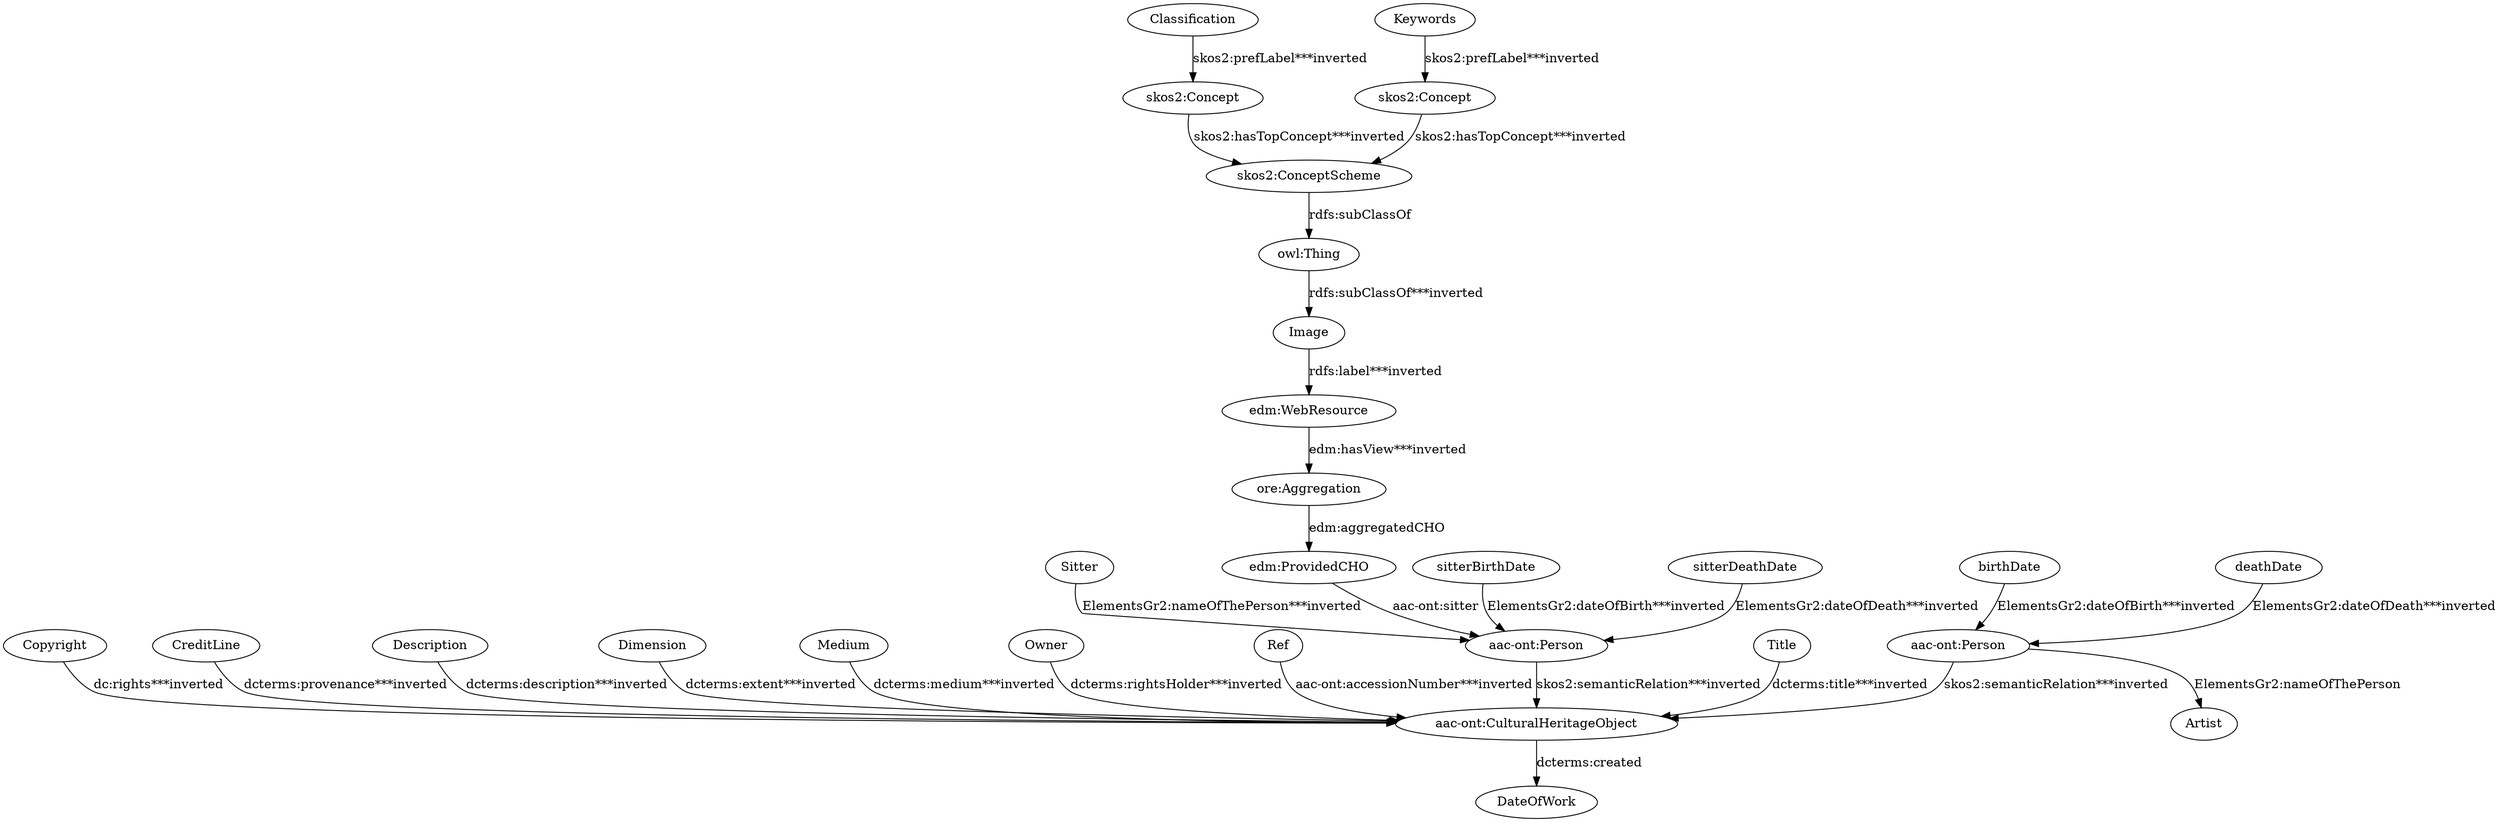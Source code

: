 digraph {
  Classification [type=attribute_name,label=Classification]
  "skos2:Concept1" [type=class_uri,label="skos2:Concept"]
  Copyright [type=attribute_name,label=Copyright]
  "aac-ont:CulturalHeritageObject1" [type=class_uri,label="aac-ont:CulturalHeritageObject"]
  CreditLine [type=attribute_name,label=CreditLine]
  Description [type=attribute_name,label=Description]
  Dimension [type=attribute_name,label=Dimension]
  Image [type=attribute_name,label=Image]
  "edm:WebResource1" [type=class_uri,label="edm:WebResource"]
  Keywords [type=attribute_name,label=Keywords]
  "skos2:Concept2" [type=class_uri,label="skos2:Concept"]
  Medium [type=attribute_name,label=Medium]
  Owner [type=attribute_name,label=Owner]
  Ref [type=attribute_name,label=Ref]
  Sitter [type=attribute_name,label=Sitter]
  "aac-ont:Person2" [type=class_uri,label="aac-ont:Person"]
  Title [type=attribute_name,label=Title]
  DateOfWork [type=attribute_name,label=DateOfWork]
  "aac-ont:Person1" [type=class_uri,label="aac-ont:Person"]
  Artist [type=attribute_name,label=Artist]
  birthDate [type=attribute_name,label=birthDate]
  deathDate [type=attribute_name,label=deathDate]
  "edm:ProvidedCHO" [type=class_uri,label="edm:ProvidedCHO"]
  "ore:Aggregation" [type=class_uri,label="ore:Aggregation"]
  "owl:Thing" [type=special,label="owl:Thing"]
  sitterBirthDate [type=attribute_name,label=sitterBirthDate]
  sitterDeathDate [type=attribute_name,label=sitterDeathDate]
  "skos2:ConceptScheme" [type=class_uri,label="skos2:ConceptScheme"]
  Classification -> "skos2:Concept1" [type=st_property_uri,label="skos2:prefLabel***inverted",weight=1]
  Copyright -> "aac-ont:CulturalHeritageObject1" [type=st_property_uri,label="dc:rights***inverted",weight=1]
  CreditLine -> "aac-ont:CulturalHeritageObject1" [type=st_property_uri,label="dcterms:provenance***inverted",weight=1]
  Description -> "aac-ont:CulturalHeritageObject1" [type=st_property_uri,label="dcterms:description***inverted",weight=1]
  Dimension -> "aac-ont:CulturalHeritageObject1" [type=st_property_uri,label="dcterms:extent***inverted",weight=1]
  Image -> "edm:WebResource1" [type=st_property_uri,label="rdfs:label***inverted",weight=1]
  Keywords -> "skos2:Concept2" [type=st_property_uri,label="skos2:prefLabel***inverted",weight=1]
  Medium -> "aac-ont:CulturalHeritageObject1" [type=st_property_uri,label="dcterms:medium***inverted",weight=1]
  Owner -> "aac-ont:CulturalHeritageObject1" [type=st_property_uri,label="dcterms:rightsHolder***inverted",weight=1]
  Ref -> "aac-ont:CulturalHeritageObject1" [type=st_property_uri,label="aac-ont:accessionNumber***inverted",weight=1]
  Sitter -> "aac-ont:Person2" [type=st_property_uri,label="ElementsGr2:nameOfThePerson***inverted",weight=1]
  Title -> "aac-ont:CulturalHeritageObject1" [type=st_property_uri,label="dcterms:title***inverted",weight=1]
  "aac-ont:CulturalHeritageObject1" -> DateOfWork [label="dcterms:created",type=st_property_uri]
  "aac-ont:Person1" -> Artist [label="ElementsGr2:nameOfThePerson",type=st_property_uri]
  "aac-ont:Person1" -> "aac-ont:CulturalHeritageObject1" [type=inherited,label="skos2:semanticRelation***inverted",weight=4]
  "aac-ont:Person2" -> "aac-ont:CulturalHeritageObject1" [type=inherited,label="skos2:semanticRelation***inverted",weight=4]
  birthDate -> "aac-ont:Person1" [type=st_property_uri,label="ElementsGr2:dateOfBirth***inverted",weight=1]
  deathDate -> "aac-ont:Person1" [type=st_property_uri,label="ElementsGr2:dateOfDeath***inverted",weight=1]
  "edm:ProvidedCHO" -> "aac-ont:Person2" [label="aac-ont:sitter",type=direct_property_uri,weight=1]
  "edm:WebResource1" -> "ore:Aggregation" [type=direct_property_uri,label="edm:hasView***inverted",weight=1]
  "ore:Aggregation" -> "edm:ProvidedCHO" [label="edm:aggregatedCHO",type=direct_property_uri,weight=1]
  "owl:Thing" -> Image [type=inherited,label="rdfs:subClassOf***inverted",weight=0.3333333333333333]
  sitterBirthDate -> "aac-ont:Person2" [type=st_property_uri,label="ElementsGr2:dateOfBirth***inverted",weight=1]
  sitterDeathDate -> "aac-ont:Person2" [type=st_property_uri,label="ElementsGr2:dateOfDeath***inverted",weight=1]
  "skos2:Concept1" -> "skos2:ConceptScheme" [type=direct_property_uri,label="skos2:hasTopConcept***inverted",weight=1]
  "skos2:Concept2" -> "skos2:ConceptScheme" [type=direct_property_uri,label="skos2:hasTopConcept***inverted",weight=1]
  "skos2:ConceptScheme" -> "owl:Thing" [label="rdfs:subClassOf",type=inherited,weight=0.3333333333333333]
}
